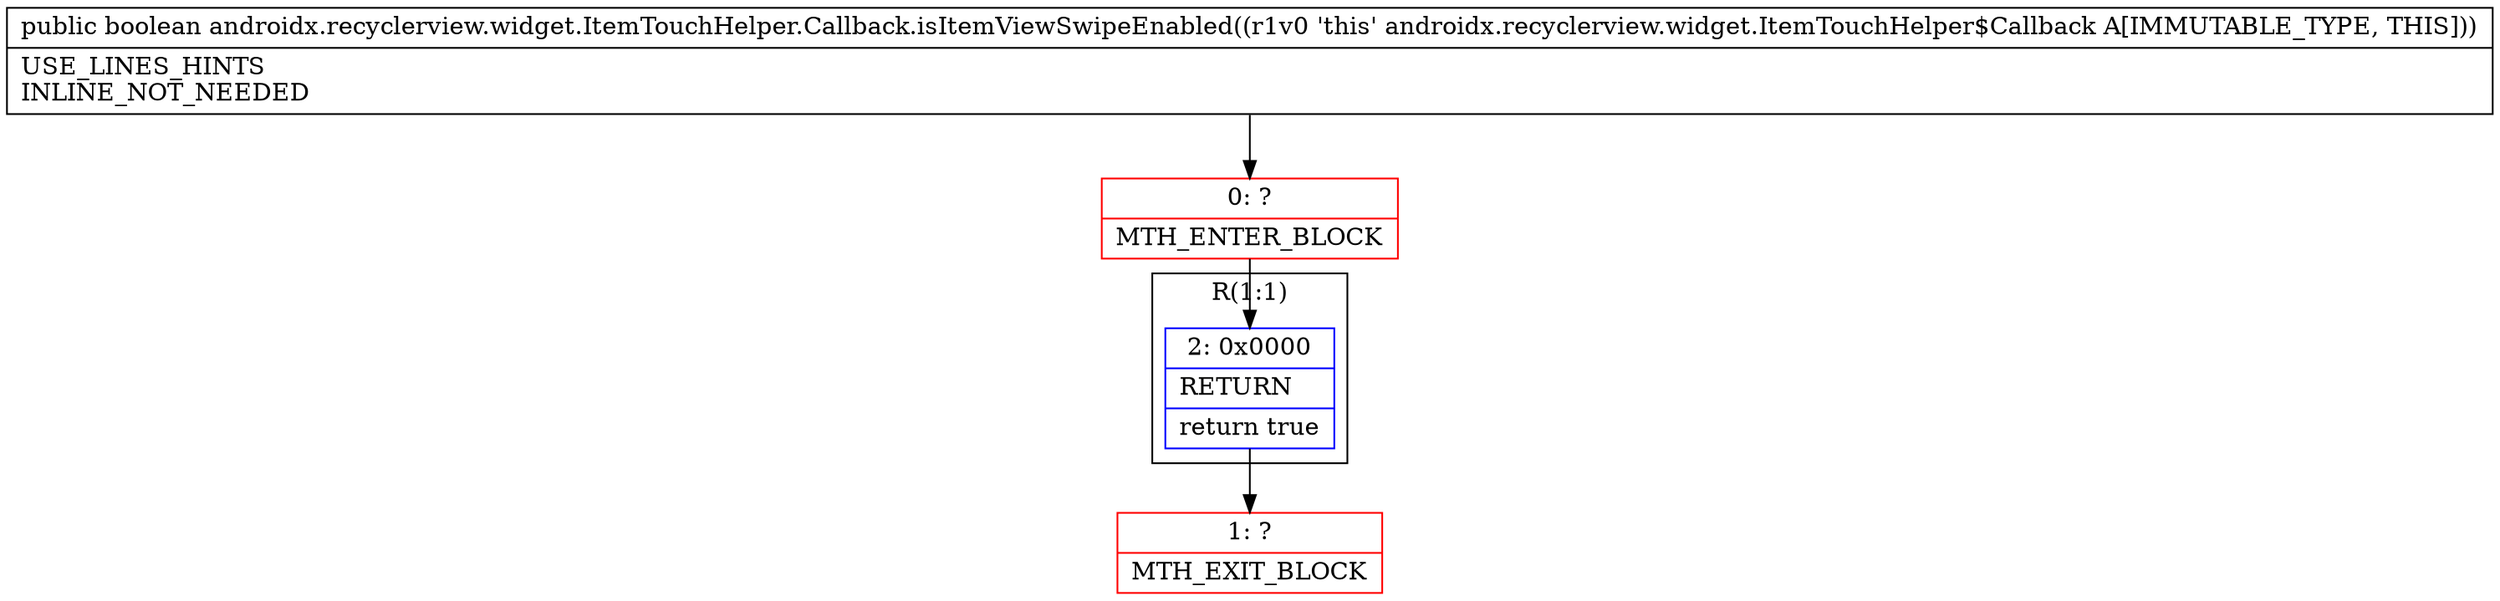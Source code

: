 digraph "CFG forandroidx.recyclerview.widget.ItemTouchHelper.Callback.isItemViewSwipeEnabled()Z" {
subgraph cluster_Region_456195236 {
label = "R(1:1)";
node [shape=record,color=blue];
Node_2 [shape=record,label="{2\:\ 0x0000|RETURN\l|return true\l}"];
}
Node_0 [shape=record,color=red,label="{0\:\ ?|MTH_ENTER_BLOCK\l}"];
Node_1 [shape=record,color=red,label="{1\:\ ?|MTH_EXIT_BLOCK\l}"];
MethodNode[shape=record,label="{public boolean androidx.recyclerview.widget.ItemTouchHelper.Callback.isItemViewSwipeEnabled((r1v0 'this' androidx.recyclerview.widget.ItemTouchHelper$Callback A[IMMUTABLE_TYPE, THIS]))  | USE_LINES_HINTS\lINLINE_NOT_NEEDED\l}"];
MethodNode -> Node_0;Node_2 -> Node_1;
Node_0 -> Node_2;
}

